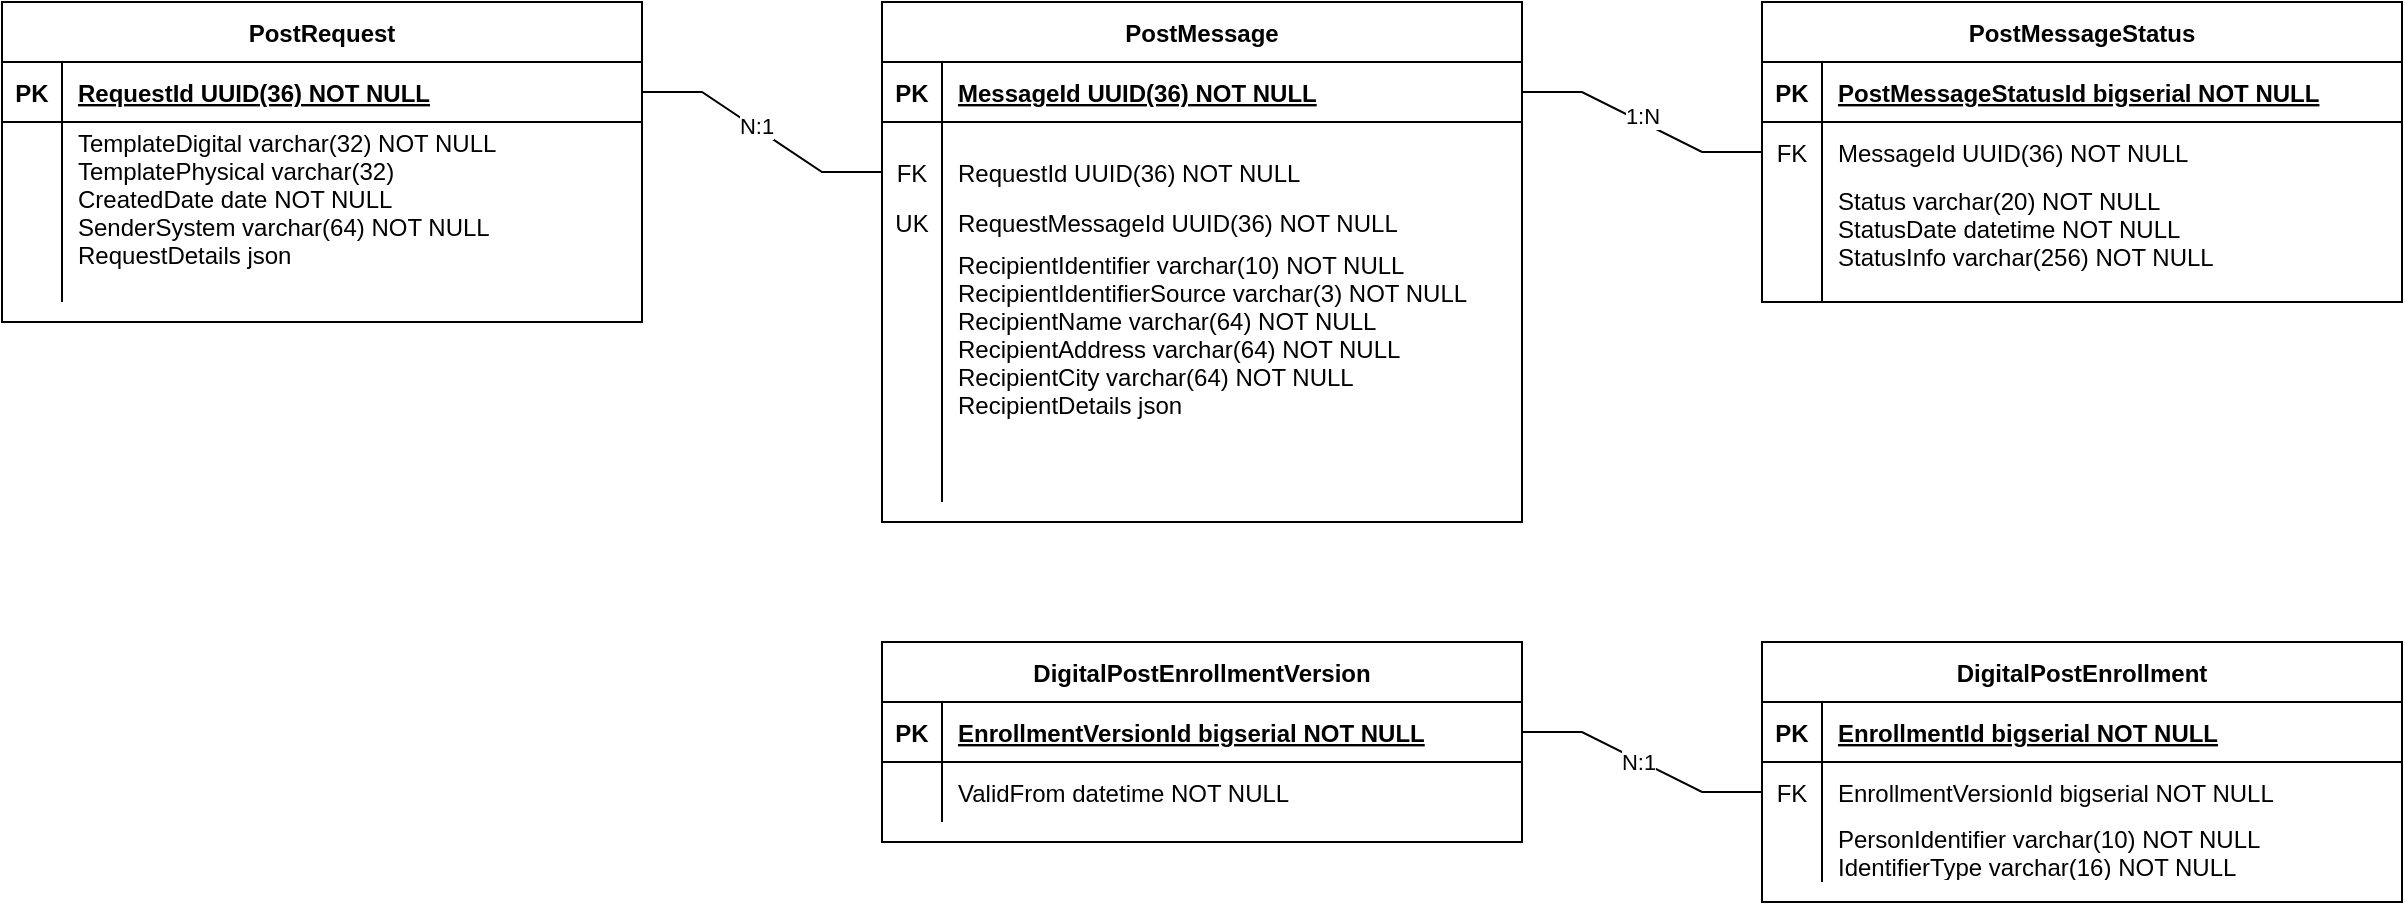 <mxfile version="23.0.2" type="device">
  <diagram id="R2lEEEUBdFMjLlhIrx00" name="Page-1">
    <mxGraphModel dx="2924" dy="1153" grid="1" gridSize="10" guides="1" tooltips="1" connect="1" arrows="1" fold="1" page="1" pageScale="1" pageWidth="850" pageHeight="1100" math="0" shadow="0" extFonts="Permanent Marker^https://fonts.googleapis.com/css?family=Permanent+Marker">
      <root>
        <mxCell id="0" />
        <mxCell id="1" parent="0" />
        <mxCell id="C-vyLk0tnHw3VtMMgP7b-2" value="PostMessageStatus" style="shape=table;startSize=30;container=1;collapsible=1;childLayout=tableLayout;fixedRows=1;rowLines=0;fontStyle=1;align=center;resizeLast=1;" parent="1" vertex="1">
          <mxGeometry x="480" y="120" width="320" height="150" as="geometry" />
        </mxCell>
        <mxCell id="C-vyLk0tnHw3VtMMgP7b-3" value="" style="shape=partialRectangle;collapsible=0;dropTarget=0;pointerEvents=0;fillColor=none;points=[[0,0.5],[1,0.5]];portConstraint=eastwest;top=0;left=0;right=0;bottom=1;" parent="C-vyLk0tnHw3VtMMgP7b-2" vertex="1">
          <mxGeometry y="30" width="320" height="30" as="geometry" />
        </mxCell>
        <mxCell id="C-vyLk0tnHw3VtMMgP7b-4" value="PK" style="shape=partialRectangle;overflow=hidden;connectable=0;fillColor=none;top=0;left=0;bottom=0;right=0;fontStyle=1;" parent="C-vyLk0tnHw3VtMMgP7b-3" vertex="1">
          <mxGeometry width="30" height="30" as="geometry">
            <mxRectangle width="30" height="30" as="alternateBounds" />
          </mxGeometry>
        </mxCell>
        <mxCell id="C-vyLk0tnHw3VtMMgP7b-5" value="PostMessageStatusId bigserial NOT NULL " style="shape=partialRectangle;overflow=hidden;connectable=0;fillColor=none;top=0;left=0;bottom=0;right=0;align=left;spacingLeft=6;fontStyle=5;" parent="C-vyLk0tnHw3VtMMgP7b-3" vertex="1">
          <mxGeometry x="30" width="290" height="30" as="geometry">
            <mxRectangle width="290" height="30" as="alternateBounds" />
          </mxGeometry>
        </mxCell>
        <mxCell id="C-vyLk0tnHw3VtMMgP7b-6" value="" style="shape=partialRectangle;collapsible=0;dropTarget=0;pointerEvents=0;fillColor=none;points=[[0,0.5],[1,0.5]];portConstraint=eastwest;top=0;left=0;right=0;bottom=0;" parent="C-vyLk0tnHw3VtMMgP7b-2" vertex="1">
          <mxGeometry y="60" width="320" height="30" as="geometry" />
        </mxCell>
        <mxCell id="C-vyLk0tnHw3VtMMgP7b-7" value="FK" style="shape=partialRectangle;overflow=hidden;connectable=0;fillColor=none;top=0;left=0;bottom=0;right=0;" parent="C-vyLk0tnHw3VtMMgP7b-6" vertex="1">
          <mxGeometry width="30" height="30" as="geometry">
            <mxRectangle width="30" height="30" as="alternateBounds" />
          </mxGeometry>
        </mxCell>
        <mxCell id="C-vyLk0tnHw3VtMMgP7b-8" value="MessageId UUID(36) NOT NULL" style="shape=partialRectangle;overflow=hidden;connectable=0;fillColor=none;top=0;left=0;bottom=0;right=0;align=left;spacingLeft=6;" parent="C-vyLk0tnHw3VtMMgP7b-6" vertex="1">
          <mxGeometry x="30" width="290" height="30" as="geometry">
            <mxRectangle width="290" height="30" as="alternateBounds" />
          </mxGeometry>
        </mxCell>
        <mxCell id="C-vyLk0tnHw3VtMMgP7b-9" value="" style="shape=partialRectangle;collapsible=0;dropTarget=0;pointerEvents=0;fillColor=none;points=[[0,0.5],[1,0.5]];portConstraint=eastwest;top=0;left=0;right=0;bottom=0;" parent="C-vyLk0tnHw3VtMMgP7b-2" vertex="1">
          <mxGeometry y="90" width="320" height="60" as="geometry" />
        </mxCell>
        <mxCell id="C-vyLk0tnHw3VtMMgP7b-10" value="" style="shape=partialRectangle;overflow=hidden;connectable=0;fillColor=none;top=0;left=0;bottom=0;right=0;" parent="C-vyLk0tnHw3VtMMgP7b-9" vertex="1">
          <mxGeometry width="30" height="60" as="geometry">
            <mxRectangle width="30" height="60" as="alternateBounds" />
          </mxGeometry>
        </mxCell>
        <mxCell id="C-vyLk0tnHw3VtMMgP7b-11" value="Status varchar(20) NOT NULL&#xa;StatusDate datetime NOT NULL&#xa;StatusInfo varchar(256) NOT NULL&#xa;" style="shape=partialRectangle;overflow=hidden;connectable=0;fillColor=none;top=0;left=0;bottom=0;right=0;align=left;spacingLeft=6;" parent="C-vyLk0tnHw3VtMMgP7b-9" vertex="1">
          <mxGeometry x="30" width="290" height="60" as="geometry">
            <mxRectangle width="290" height="60" as="alternateBounds" />
          </mxGeometry>
        </mxCell>
        <mxCell id="4UqoB1wCV25BsuOlEVu7-1" value="DigitalPostEnrollmentVersion" style="shape=table;startSize=30;container=1;collapsible=1;childLayout=tableLayout;fixedRows=1;rowLines=0;fontStyle=1;align=center;resizeLast=1;" parent="1" vertex="1">
          <mxGeometry x="40" y="440" width="320" height="100" as="geometry" />
        </mxCell>
        <mxCell id="4UqoB1wCV25BsuOlEVu7-2" value="" style="shape=partialRectangle;collapsible=0;dropTarget=0;pointerEvents=0;fillColor=none;points=[[0,0.5],[1,0.5]];portConstraint=eastwest;top=0;left=0;right=0;bottom=1;" parent="4UqoB1wCV25BsuOlEVu7-1" vertex="1">
          <mxGeometry y="30" width="320" height="30" as="geometry" />
        </mxCell>
        <mxCell id="4UqoB1wCV25BsuOlEVu7-3" value="PK" style="shape=partialRectangle;overflow=hidden;connectable=0;fillColor=none;top=0;left=0;bottom=0;right=0;fontStyle=1;" parent="4UqoB1wCV25BsuOlEVu7-2" vertex="1">
          <mxGeometry width="30" height="30" as="geometry">
            <mxRectangle width="30" height="30" as="alternateBounds" />
          </mxGeometry>
        </mxCell>
        <mxCell id="4UqoB1wCV25BsuOlEVu7-4" value="EnrollmentVersionId bigserial NOT NULL " style="shape=partialRectangle;overflow=hidden;connectable=0;fillColor=none;top=0;left=0;bottom=0;right=0;align=left;spacingLeft=6;fontStyle=5;" parent="4UqoB1wCV25BsuOlEVu7-2" vertex="1">
          <mxGeometry x="30" width="290" height="30" as="geometry">
            <mxRectangle width="290" height="30" as="alternateBounds" />
          </mxGeometry>
        </mxCell>
        <mxCell id="4UqoB1wCV25BsuOlEVu7-5" value="" style="shape=partialRectangle;collapsible=0;dropTarget=0;pointerEvents=0;fillColor=none;points=[[0,0.5],[1,0.5]];portConstraint=eastwest;top=0;left=0;right=0;bottom=0;" parent="4UqoB1wCV25BsuOlEVu7-1" vertex="1">
          <mxGeometry y="60" width="320" height="30" as="geometry" />
        </mxCell>
        <mxCell id="4UqoB1wCV25BsuOlEVu7-6" value="" style="shape=partialRectangle;overflow=hidden;connectable=0;fillColor=none;top=0;left=0;bottom=0;right=0;" parent="4UqoB1wCV25BsuOlEVu7-5" vertex="1">
          <mxGeometry width="30" height="30" as="geometry">
            <mxRectangle width="30" height="30" as="alternateBounds" />
          </mxGeometry>
        </mxCell>
        <mxCell id="4UqoB1wCV25BsuOlEVu7-7" value="ValidFrom datetime NOT NULL" style="shape=partialRectangle;overflow=hidden;connectable=0;fillColor=none;top=0;left=0;bottom=0;right=0;align=left;spacingLeft=6;" parent="4UqoB1wCV25BsuOlEVu7-5" vertex="1">
          <mxGeometry x="30" width="290" height="30" as="geometry">
            <mxRectangle width="290" height="30" as="alternateBounds" />
          </mxGeometry>
        </mxCell>
        <mxCell id="4UqoB1wCV25BsuOlEVu7-10" value="DigitalPostEnrollment" style="shape=table;startSize=30;container=1;collapsible=1;childLayout=tableLayout;fixedRows=1;rowLines=0;fontStyle=1;align=center;resizeLast=1;" parent="1" vertex="1">
          <mxGeometry x="480" y="440" width="320" height="130" as="geometry" />
        </mxCell>
        <mxCell id="4UqoB1wCV25BsuOlEVu7-11" value="" style="shape=partialRectangle;collapsible=0;dropTarget=0;pointerEvents=0;fillColor=none;points=[[0,0.5],[1,0.5]];portConstraint=eastwest;top=0;left=0;right=0;bottom=1;" parent="4UqoB1wCV25BsuOlEVu7-10" vertex="1">
          <mxGeometry y="30" width="320" height="30" as="geometry" />
        </mxCell>
        <mxCell id="4UqoB1wCV25BsuOlEVu7-12" value="PK" style="shape=partialRectangle;overflow=hidden;connectable=0;fillColor=none;top=0;left=0;bottom=0;right=0;fontStyle=1;" parent="4UqoB1wCV25BsuOlEVu7-11" vertex="1">
          <mxGeometry width="30" height="30" as="geometry">
            <mxRectangle width="30" height="30" as="alternateBounds" />
          </mxGeometry>
        </mxCell>
        <mxCell id="4UqoB1wCV25BsuOlEVu7-13" value="EnrollmentId bigserial NOT NULL " style="shape=partialRectangle;overflow=hidden;connectable=0;fillColor=none;top=0;left=0;bottom=0;right=0;align=left;spacingLeft=6;fontStyle=5;" parent="4UqoB1wCV25BsuOlEVu7-11" vertex="1">
          <mxGeometry x="30" width="290" height="30" as="geometry">
            <mxRectangle width="290" height="30" as="alternateBounds" />
          </mxGeometry>
        </mxCell>
        <mxCell id="4UqoB1wCV25BsuOlEVu7-14" value="" style="shape=partialRectangle;collapsible=0;dropTarget=0;pointerEvents=0;fillColor=none;points=[[0,0.5],[1,0.5]];portConstraint=eastwest;top=0;left=0;right=0;bottom=0;" parent="4UqoB1wCV25BsuOlEVu7-10" vertex="1">
          <mxGeometry y="60" width="320" height="30" as="geometry" />
        </mxCell>
        <mxCell id="4UqoB1wCV25BsuOlEVu7-15" value="FK" style="shape=partialRectangle;overflow=hidden;connectable=0;fillColor=none;top=0;left=0;bottom=0;right=0;" parent="4UqoB1wCV25BsuOlEVu7-14" vertex="1">
          <mxGeometry width="30" height="30" as="geometry">
            <mxRectangle width="30" height="30" as="alternateBounds" />
          </mxGeometry>
        </mxCell>
        <mxCell id="4UqoB1wCV25BsuOlEVu7-16" value="EnrollmentVersionId bigserial NOT NULL" style="shape=partialRectangle;overflow=hidden;connectable=0;fillColor=none;top=0;left=0;bottom=0;right=0;align=left;spacingLeft=6;" parent="4UqoB1wCV25BsuOlEVu7-14" vertex="1">
          <mxGeometry x="30" width="290" height="30" as="geometry">
            <mxRectangle width="290" height="30" as="alternateBounds" />
          </mxGeometry>
        </mxCell>
        <mxCell id="4UqoB1wCV25BsuOlEVu7-17" value="" style="shape=partialRectangle;collapsible=0;dropTarget=0;pointerEvents=0;fillColor=none;points=[[0,0.5],[1,0.5]];portConstraint=eastwest;top=0;left=0;right=0;bottom=0;" parent="4UqoB1wCV25BsuOlEVu7-10" vertex="1">
          <mxGeometry y="90" width="320" height="30" as="geometry" />
        </mxCell>
        <mxCell id="4UqoB1wCV25BsuOlEVu7-18" value="" style="shape=partialRectangle;overflow=hidden;connectable=0;fillColor=none;top=0;left=0;bottom=0;right=0;" parent="4UqoB1wCV25BsuOlEVu7-17" vertex="1">
          <mxGeometry width="30" height="30" as="geometry">
            <mxRectangle width="30" height="30" as="alternateBounds" />
          </mxGeometry>
        </mxCell>
        <mxCell id="4UqoB1wCV25BsuOlEVu7-19" value="PersonIdentifier varchar(10) NOT NULL&#xa;IdentifierType varchar(16) NOT NULL&#xa;" style="shape=partialRectangle;overflow=hidden;connectable=0;fillColor=none;top=0;left=0;bottom=0;right=0;align=left;spacingLeft=6;" parent="4UqoB1wCV25BsuOlEVu7-17" vertex="1">
          <mxGeometry x="30" width="290" height="30" as="geometry">
            <mxRectangle width="290" height="30" as="alternateBounds" />
          </mxGeometry>
        </mxCell>
        <mxCell id="4UqoB1wCV25BsuOlEVu7-21" value="PostRequest" style="shape=table;startSize=30;container=1;collapsible=1;childLayout=tableLayout;fixedRows=1;rowLines=0;fontStyle=1;align=center;resizeLast=1;" parent="1" vertex="1">
          <mxGeometry x="-400" y="120" width="320" height="160" as="geometry">
            <mxRectangle x="40" y="120" width="120" height="30" as="alternateBounds" />
          </mxGeometry>
        </mxCell>
        <mxCell id="4UqoB1wCV25BsuOlEVu7-22" value="" style="shape=partialRectangle;collapsible=0;dropTarget=0;pointerEvents=0;fillColor=none;points=[[0,0.5],[1,0.5]];portConstraint=eastwest;top=0;left=0;right=0;bottom=1;" parent="4UqoB1wCV25BsuOlEVu7-21" vertex="1">
          <mxGeometry y="30" width="320" height="30" as="geometry" />
        </mxCell>
        <mxCell id="4UqoB1wCV25BsuOlEVu7-23" value="PK" style="shape=partialRectangle;overflow=hidden;connectable=0;fillColor=none;top=0;left=0;bottom=0;right=0;fontStyle=1;" parent="4UqoB1wCV25BsuOlEVu7-22" vertex="1">
          <mxGeometry width="30" height="30" as="geometry">
            <mxRectangle width="30" height="30" as="alternateBounds" />
          </mxGeometry>
        </mxCell>
        <mxCell id="4UqoB1wCV25BsuOlEVu7-24" value="RequestId UUID(36) NOT NULL " style="shape=partialRectangle;overflow=hidden;connectable=0;fillColor=none;top=0;left=0;bottom=0;right=0;align=left;spacingLeft=6;fontStyle=5;" parent="4UqoB1wCV25BsuOlEVu7-22" vertex="1">
          <mxGeometry x="30" width="290" height="30" as="geometry">
            <mxRectangle width="290" height="30" as="alternateBounds" />
          </mxGeometry>
        </mxCell>
        <mxCell id="4UqoB1wCV25BsuOlEVu7-25" value="" style="shape=partialRectangle;collapsible=0;dropTarget=0;pointerEvents=0;fillColor=none;points=[[0,0.5],[1,0.5]];portConstraint=eastwest;top=0;left=0;right=0;bottom=0;" parent="4UqoB1wCV25BsuOlEVu7-21" vertex="1">
          <mxGeometry y="60" width="320" height="90" as="geometry" />
        </mxCell>
        <mxCell id="4UqoB1wCV25BsuOlEVu7-26" value="" style="shape=partialRectangle;overflow=hidden;connectable=0;fillColor=none;top=0;left=0;bottom=0;right=0;" parent="4UqoB1wCV25BsuOlEVu7-25" vertex="1">
          <mxGeometry width="30" height="90" as="geometry">
            <mxRectangle width="30" height="90" as="alternateBounds" />
          </mxGeometry>
        </mxCell>
        <mxCell id="4UqoB1wCV25BsuOlEVu7-27" value="TemplateDigital varchar(32) NOT NULL&#xa;TemplatePhysical varchar(32)&#xa;CreatedDate date NOT NULL&#xa;SenderSystem varchar(64) NOT NULL&#xa;RequestDetails json&#xa;" style="shape=partialRectangle;overflow=hidden;connectable=0;fillColor=none;top=0;left=0;bottom=0;right=0;align=left;spacingLeft=6;" parent="4UqoB1wCV25BsuOlEVu7-25" vertex="1">
          <mxGeometry x="30" width="290" height="90" as="geometry">
            <mxRectangle width="290" height="90" as="alternateBounds" />
          </mxGeometry>
        </mxCell>
        <mxCell id="4UqoB1wCV25BsuOlEVu7-28" value="PostMessage" style="shape=table;startSize=30;container=1;collapsible=1;childLayout=tableLayout;fixedRows=1;rowLines=0;fontStyle=1;align=center;resizeLast=1;" parent="1" vertex="1">
          <mxGeometry x="40" y="120" width="320" height="260" as="geometry" />
        </mxCell>
        <mxCell id="4UqoB1wCV25BsuOlEVu7-29" value="" style="shape=partialRectangle;collapsible=0;dropTarget=0;pointerEvents=0;fillColor=none;points=[[0,0.5],[1,0.5]];portConstraint=eastwest;top=0;left=0;right=0;bottom=1;" parent="4UqoB1wCV25BsuOlEVu7-28" vertex="1">
          <mxGeometry y="30" width="320" height="30" as="geometry" />
        </mxCell>
        <mxCell id="4UqoB1wCV25BsuOlEVu7-30" value="PK" style="shape=partialRectangle;overflow=hidden;connectable=0;fillColor=none;top=0;left=0;bottom=0;right=0;fontStyle=1;" parent="4UqoB1wCV25BsuOlEVu7-29" vertex="1">
          <mxGeometry width="30" height="30" as="geometry">
            <mxRectangle width="30" height="30" as="alternateBounds" />
          </mxGeometry>
        </mxCell>
        <mxCell id="4UqoB1wCV25BsuOlEVu7-31" value="MessageId UUID(36) NOT NULL " style="shape=partialRectangle;overflow=hidden;connectable=0;fillColor=none;top=0;left=0;bottom=0;right=0;align=left;spacingLeft=6;fontStyle=5;" parent="4UqoB1wCV25BsuOlEVu7-29" vertex="1">
          <mxGeometry x="30" width="290" height="30" as="geometry">
            <mxRectangle width="290" height="30" as="alternateBounds" />
          </mxGeometry>
        </mxCell>
        <mxCell id="4UqoB1wCV25BsuOlEVu7-32" value="" style="shape=partialRectangle;collapsible=0;dropTarget=0;pointerEvents=0;fillColor=none;points=[[0,0.5],[1,0.5]];portConstraint=eastwest;top=0;left=0;right=0;bottom=0;" parent="4UqoB1wCV25BsuOlEVu7-28" vertex="1">
          <mxGeometry y="60" width="320" height="50" as="geometry" />
        </mxCell>
        <mxCell id="4UqoB1wCV25BsuOlEVu7-33" value="FK" style="shape=partialRectangle;overflow=hidden;connectable=0;fillColor=none;top=0;left=0;bottom=0;right=0;" parent="4UqoB1wCV25BsuOlEVu7-32" vertex="1">
          <mxGeometry width="30" height="50" as="geometry">
            <mxRectangle width="30" height="50" as="alternateBounds" />
          </mxGeometry>
        </mxCell>
        <mxCell id="4UqoB1wCV25BsuOlEVu7-34" value="RequestId UUID(36) NOT NULL" style="shape=partialRectangle;overflow=hidden;connectable=0;fillColor=none;top=0;left=0;bottom=0;right=0;align=left;spacingLeft=6;" parent="4UqoB1wCV25BsuOlEVu7-32" vertex="1">
          <mxGeometry x="30" width="290" height="50" as="geometry">
            <mxRectangle width="290" height="50" as="alternateBounds" />
          </mxGeometry>
        </mxCell>
        <mxCell id="4UqoB1wCV25BsuOlEVu7-35" value="" style="shape=partialRectangle;collapsible=0;dropTarget=0;pointerEvents=0;fillColor=none;points=[[0,0.5],[1,0.5]];portConstraint=eastwest;top=0;left=0;right=0;bottom=0;" parent="4UqoB1wCV25BsuOlEVu7-28" vertex="1">
          <mxGeometry y="110" width="320" height="140" as="geometry" />
        </mxCell>
        <mxCell id="4UqoB1wCV25BsuOlEVu7-36" value="" style="shape=partialRectangle;overflow=hidden;connectable=0;fillColor=none;top=0;left=0;bottom=0;right=0;" parent="4UqoB1wCV25BsuOlEVu7-35" vertex="1">
          <mxGeometry width="30" height="140" as="geometry">
            <mxRectangle width="30" height="140" as="alternateBounds" />
          </mxGeometry>
        </mxCell>
        <mxCell id="4UqoB1wCV25BsuOlEVu7-37" value="RecipientIdentifier varchar(10) NOT NULL&#xa;RecipientIdentifierSource varchar(3) NOT NULL&#xa;RecipientName varchar(64) NOT NULL&#xa;RecipientAddress varchar(64) NOT NULL&#xa;RecipientCity varchar(64) NOT NULL&#xa;RecipientDetails json&#xa;&#xa;" style="shape=partialRectangle;overflow=hidden;connectable=0;fillColor=none;top=0;left=0;bottom=0;right=0;align=left;spacingLeft=6;" parent="4UqoB1wCV25BsuOlEVu7-35" vertex="1">
          <mxGeometry x="30" width="290" height="140" as="geometry">
            <mxRectangle width="290" height="140" as="alternateBounds" />
          </mxGeometry>
        </mxCell>
        <mxCell id="4UqoB1wCV25BsuOlEVu7-40" value="" style="endArrow=none;html=1;rounded=0;edgeStyle=entityRelationEdgeStyle;exitX=1;exitY=0.5;exitDx=0;exitDy=0;entryX=0;entryY=0.5;entryDx=0;entryDy=0;" parent="1" source="4UqoB1wCV25BsuOlEVu7-22" target="4UqoB1wCV25BsuOlEVu7-32" edge="1">
          <mxGeometry relative="1" as="geometry">
            <mxPoint x="-90" y="380" as="sourcePoint" />
            <mxPoint x="70" y="380" as="targetPoint" />
          </mxGeometry>
        </mxCell>
        <mxCell id="4UqoB1wCV25BsuOlEVu7-45" value="N:1" style="edgeLabel;html=1;align=center;verticalAlign=middle;resizable=0;points=[];" parent="4UqoB1wCV25BsuOlEVu7-40" vertex="1" connectable="0">
          <mxGeometry x="-0.077" y="1" relative="1" as="geometry">
            <mxPoint as="offset" />
          </mxGeometry>
        </mxCell>
        <mxCell id="4UqoB1wCV25BsuOlEVu7-41" value="" style="endArrow=none;html=1;rounded=0;edgeStyle=entityRelationEdgeStyle;exitX=1;exitY=0.5;exitDx=0;exitDy=0;entryX=0;entryY=0.5;entryDx=0;entryDy=0;" parent="1" source="4UqoB1wCV25BsuOlEVu7-29" target="C-vyLk0tnHw3VtMMgP7b-6" edge="1">
          <mxGeometry relative="1" as="geometry">
            <mxPoint x="490" y="360" as="sourcePoint" />
            <mxPoint x="650" y="360" as="targetPoint" />
          </mxGeometry>
        </mxCell>
        <mxCell id="4UqoB1wCV25BsuOlEVu7-44" value="1:N" style="edgeLabel;html=1;align=center;verticalAlign=middle;resizable=0;points=[];" parent="4UqoB1wCV25BsuOlEVu7-41" vertex="1" connectable="0">
          <mxGeometry x="-0.021" y="3" relative="1" as="geometry">
            <mxPoint as="offset" />
          </mxGeometry>
        </mxCell>
        <mxCell id="4UqoB1wCV25BsuOlEVu7-42" value="" style="endArrow=none;html=1;rounded=0;edgeStyle=entityRelationEdgeStyle;exitX=1;exitY=0.5;exitDx=0;exitDy=0;entryX=0;entryY=0.5;entryDx=0;entryDy=0;" parent="1" source="4UqoB1wCV25BsuOlEVu7-2" target="4UqoB1wCV25BsuOlEVu7-14" edge="1">
          <mxGeometry relative="1" as="geometry">
            <mxPoint x="360" y="360" as="sourcePoint" />
            <mxPoint x="530" y="360" as="targetPoint" />
          </mxGeometry>
        </mxCell>
        <mxCell id="4UqoB1wCV25BsuOlEVu7-46" value="N:1" style="edgeLabel;html=1;align=center;verticalAlign=middle;resizable=0;points=[];" parent="4UqoB1wCV25BsuOlEVu7-42" vertex="1" connectable="0">
          <mxGeometry x="-0.042" y="-1" relative="1" as="geometry">
            <mxPoint as="offset" />
          </mxGeometry>
        </mxCell>
        <mxCell id="d3Wae6qEi4ohbaoRq-EK-1" value="RequestMessageId UUID(36) NOT NULL" style="shape=partialRectangle;overflow=hidden;connectable=0;fillColor=none;top=0;left=0;bottom=0;right=0;align=left;spacingLeft=6;" vertex="1" parent="1">
          <mxGeometry x="70" y="210" width="290" height="40" as="geometry">
            <mxRectangle width="290" height="40" as="alternateBounds" />
          </mxGeometry>
        </mxCell>
        <mxCell id="d3Wae6qEi4ohbaoRq-EK-2" value="UK" style="shape=partialRectangle;overflow=hidden;connectable=0;fillColor=none;top=0;left=0;bottom=0;right=0;" vertex="1" parent="1">
          <mxGeometry x="40" y="205" width="30" height="50" as="geometry">
            <mxRectangle width="30" height="50" as="alternateBounds" />
          </mxGeometry>
        </mxCell>
      </root>
    </mxGraphModel>
  </diagram>
</mxfile>
